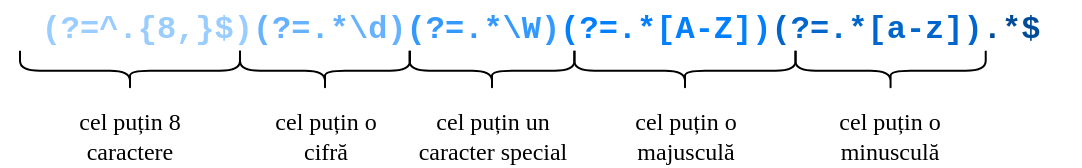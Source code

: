 <mxfile version="21.2.8" type="device">
  <diagram name="Page-1" id="eyEo6rqgWXCPPhQaU9Pb">
    <mxGraphModel dx="627" dy="475" grid="1" gridSize="10" guides="1" tooltips="1" connect="1" arrows="1" fold="1" page="1" pageScale="1" pageWidth="1169" pageHeight="827" math="0" shadow="0">
      <root>
        <mxCell id="0" />
        <mxCell id="1" parent="0" />
        <mxCell id="0KYMQzcqXQ-D_f3Jp8Ol-1" value="&lt;font face=&quot;Courier New&quot; style=&quot;font-size: 16px;&quot;&gt;&lt;b&gt;&lt;font color=&quot;#99ccff&quot;&gt;(?=^.{8,}$)&lt;/font&gt;&lt;font color=&quot;#66b2ff&quot;&gt;(?=.*\\d)&lt;/font&gt;&lt;font color=&quot;#3399ff&quot;&gt;(?=.*\\W)&lt;/font&gt;&lt;font color=&quot;#007fff&quot;&gt;(?=.*[A-Z])&lt;/font&gt;&lt;font color=&quot;#0066cc&quot;&gt;(?=.*[a-z])&lt;/font&gt;&lt;font color=&quot;#004c99&quot;&gt;.*$&lt;/font&gt;&lt;/b&gt;&lt;/font&gt;" style="text;html=1;align=center;verticalAlign=middle;resizable=0;points=[];autosize=1;strokeColor=none;fillColor=none;" vertex="1" parent="1">
          <mxGeometry x="155" y="210" width="540" height="30" as="geometry" />
        </mxCell>
        <mxCell id="0KYMQzcqXQ-D_f3Jp8Ol-4" value="" style="shape=curlyBracket;whiteSpace=wrap;html=1;rounded=1;labelPosition=left;verticalLabelPosition=middle;align=right;verticalAlign=middle;rotation=-90;fontStyle=1;strokeWidth=1;strokeColor=#000000;" vertex="1" parent="1">
          <mxGeometry x="210" y="190.34" width="20" height="110" as="geometry" />
        </mxCell>
        <mxCell id="0KYMQzcqXQ-D_f3Jp8Ol-5" value="" style="shape=curlyBracket;whiteSpace=wrap;html=1;rounded=1;labelPosition=left;verticalLabelPosition=middle;align=right;verticalAlign=middle;rotation=-90;fontStyle=1;strokeWidth=1;strokeColor=#000000;" vertex="1" parent="1">
          <mxGeometry x="307.5" y="202.84" width="20" height="85" as="geometry" />
        </mxCell>
        <mxCell id="0KYMQzcqXQ-D_f3Jp8Ol-6" value="" style="shape=curlyBracket;whiteSpace=wrap;html=1;rounded=1;labelPosition=left;verticalLabelPosition=middle;align=right;verticalAlign=middle;rotation=-90;fontStyle=1;strokeWidth=1;strokeColor=#000000;" vertex="1" parent="1">
          <mxGeometry x="391" y="204.09" width="20" height="82.5" as="geometry" />
        </mxCell>
        <mxCell id="0KYMQzcqXQ-D_f3Jp8Ol-7" value="" style="shape=curlyBracket;whiteSpace=wrap;html=1;rounded=1;labelPosition=left;verticalLabelPosition=middle;align=right;verticalAlign=middle;rotation=-90;fontStyle=1;strokeWidth=1;strokeColor=#000000;" vertex="1" parent="1">
          <mxGeometry x="487.5" y="190" width="20" height="110.66" as="geometry" />
        </mxCell>
        <mxCell id="0KYMQzcqXQ-D_f3Jp8Ol-8" value="" style="shape=curlyBracket;whiteSpace=wrap;html=1;rounded=1;labelPosition=left;verticalLabelPosition=middle;align=right;verticalAlign=middle;rotation=-90;fontStyle=1;strokeWidth=1;strokeColor=#000000;" vertex="1" parent="1">
          <mxGeometry x="590.28" y="197.76" width="20" height="95.16" as="geometry" />
        </mxCell>
        <mxCell id="0KYMQzcqXQ-D_f3Jp8Ol-13" value="&lt;font face=&quot;Times New Roman&quot;&gt;cel puțin 8 caractere&lt;/font&gt;" style="text;html=1;strokeColor=none;fillColor=none;align=center;verticalAlign=middle;whiteSpace=wrap;rounded=0;" vertex="1" parent="1">
          <mxGeometry x="190" y="262.92" width="60" height="30" as="geometry" />
        </mxCell>
        <mxCell id="0KYMQzcqXQ-D_f3Jp8Ol-14" value="&lt;font face=&quot;Times New Roman&quot;&gt;cel puțin o cifră&lt;/font&gt;" style="text;html=1;strokeColor=none;fillColor=none;align=center;verticalAlign=middle;whiteSpace=wrap;rounded=0;" vertex="1" parent="1">
          <mxGeometry x="287.5" y="262.92" width="60" height="30" as="geometry" />
        </mxCell>
        <mxCell id="0KYMQzcqXQ-D_f3Jp8Ol-15" value="&lt;font face=&quot;Times New Roman&quot;&gt;cel puțin un caracter special&lt;/font&gt;" style="text;html=1;strokeColor=none;fillColor=none;align=center;verticalAlign=middle;whiteSpace=wrap;rounded=0;" vertex="1" parent="1">
          <mxGeometry x="361.5" y="262.92" width="79" height="30" as="geometry" />
        </mxCell>
        <mxCell id="0KYMQzcqXQ-D_f3Jp8Ol-16" value="&lt;font face=&quot;Times New Roman&quot;&gt;cel puțin o majusculă&lt;/font&gt;" style="text;html=1;strokeColor=none;fillColor=none;align=center;verticalAlign=middle;whiteSpace=wrap;rounded=0;" vertex="1" parent="1">
          <mxGeometry x="467.5" y="262.92" width="60" height="30" as="geometry" />
        </mxCell>
        <mxCell id="0KYMQzcqXQ-D_f3Jp8Ol-17" value="&lt;font face=&quot;Times New Roman&quot;&gt;cel puțin o minusculă&lt;/font&gt;" style="text;html=1;strokeColor=none;fillColor=none;align=center;verticalAlign=middle;whiteSpace=wrap;rounded=0;" vertex="1" parent="1">
          <mxGeometry x="570.28" y="262.92" width="60" height="30" as="geometry" />
        </mxCell>
      </root>
    </mxGraphModel>
  </diagram>
</mxfile>
